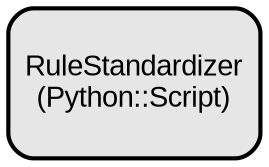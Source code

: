 digraph INFRA {
  node [ color = "black", fillcolor = "#E6E6E6", height =1, style = "filled,bold,rounded", fontname = "Arial" ];
  "RuleStandardizer" [ label = "RuleStandardizer
(Python::Script)", shape =rectangle ];
}
